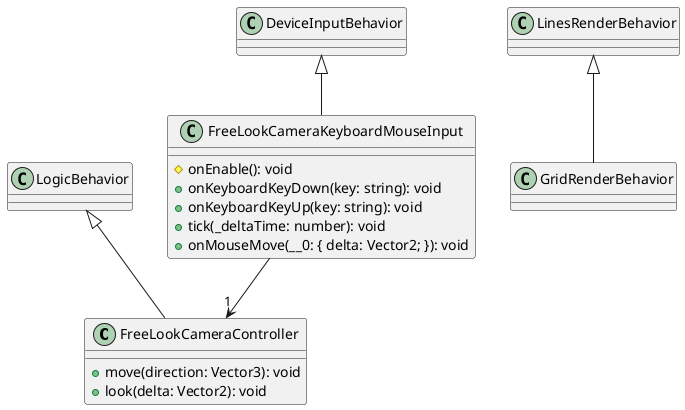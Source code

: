 @startuml
class FreeLookCameraController extends LogicBehavior {
    +move(direction: Vector3): void
    +look(delta: Vector2): void
}
class FreeLookCameraKeyboardMouseInput extends DeviceInputBehavior {
    #onEnable(): void
    +onKeyboardKeyDown(key: string): void
    +onKeyboardKeyUp(key: string): void
    +tick(_deltaTime: number): void
    +onMouseMove(__0: { delta: Vector2; }): void
}
class GridRenderBehavior extends LinesRenderBehavior
FreeLookCameraKeyboardMouseInput --> "1" FreeLookCameraController
@enduml